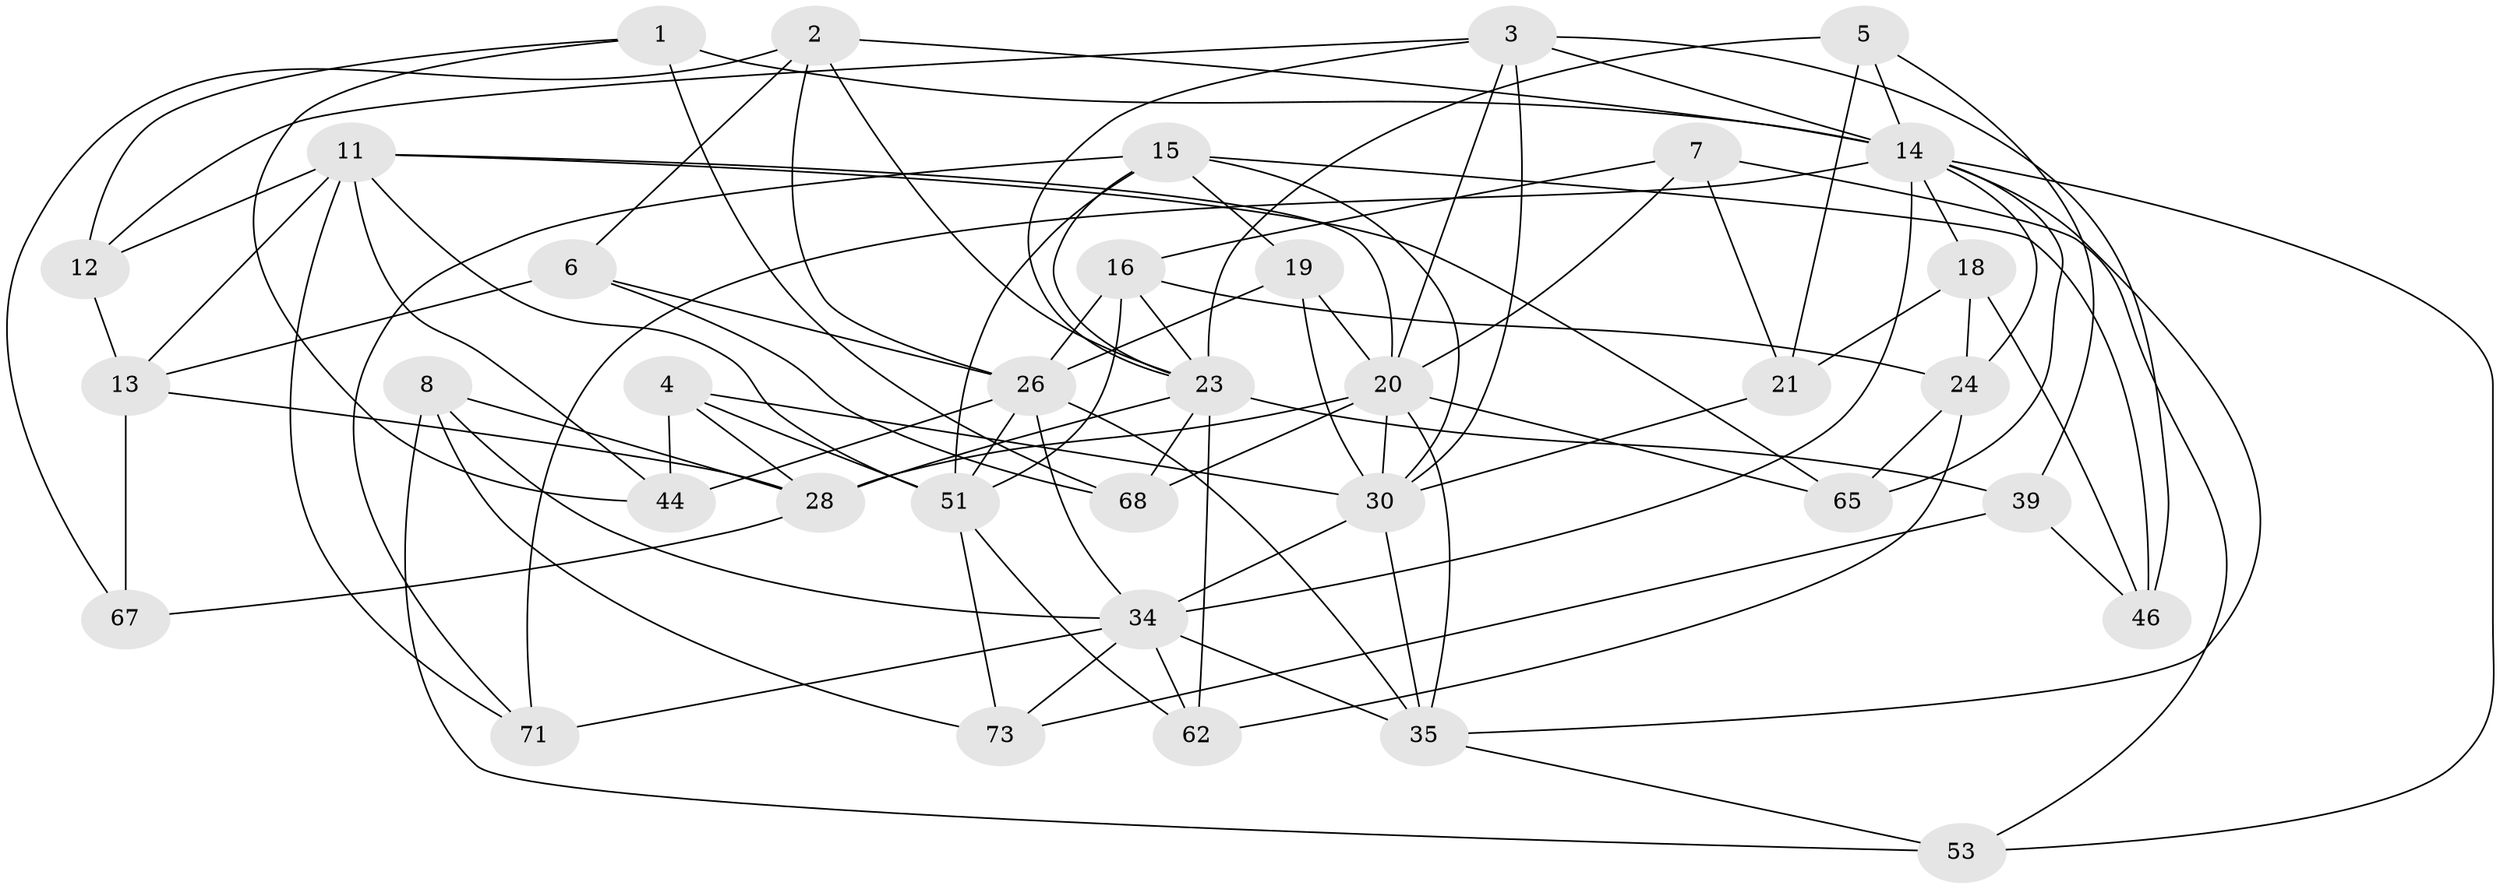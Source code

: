 // original degree distribution, {4: 1.0}
// Generated by graph-tools (version 1.1) at 2025/20/03/04/25 18:20:44]
// undirected, 36 vertices, 95 edges
graph export_dot {
graph [start="1"]
  node [color=gray90,style=filled];
  1 [super="+10+17"];
  2 [super="+9"];
  3 [super="+33"];
  4;
  5;
  6;
  7;
  8;
  11 [super="+56"];
  12 [super="+32"];
  13 [super="+22"];
  14 [super="+29+42+31"];
  15 [super="+45"];
  16 [super="+43"];
  18;
  19;
  20 [super="+37+48"];
  21;
  23 [super="+25+40+27"];
  24 [super="+47"];
  26 [super="+38"];
  28 [super="+50+36"];
  30 [super="+59+57"];
  34 [super="+58"];
  35 [super="+49"];
  39;
  44;
  46;
  51 [super="+64+52"];
  53;
  62;
  65;
  67;
  68 [super="+69"];
  71;
  73;
  1 -- 68 [weight=2];
  1 -- 14 [weight=3];
  1 -- 12 [weight=2];
  1 -- 44;
  2 -- 23 [weight=2];
  2 -- 67;
  2 -- 6;
  2 -- 14;
  2 -- 26;
  3 -- 20;
  3 -- 30;
  3 -- 46;
  3 -- 12;
  3 -- 14;
  3 -- 23;
  4 -- 44;
  4 -- 30;
  4 -- 28;
  4 -- 51;
  5 -- 21;
  5 -- 39;
  5 -- 14;
  5 -- 23;
  6 -- 13;
  6 -- 68;
  6 -- 26;
  7 -- 53;
  7 -- 21;
  7 -- 20;
  7 -- 16;
  8 -- 53;
  8 -- 73;
  8 -- 34;
  8 -- 28;
  11 -- 12 [weight=2];
  11 -- 13;
  11 -- 65;
  11 -- 20;
  11 -- 71;
  11 -- 44;
  11 -- 51;
  12 -- 13;
  13 -- 67 [weight=2];
  13 -- 28;
  14 -- 18;
  14 -- 65;
  14 -- 34;
  14 -- 35;
  14 -- 53;
  14 -- 71;
  14 -- 24 [weight=2];
  15 -- 71;
  15 -- 30;
  15 -- 23;
  15 -- 51;
  15 -- 19;
  15 -- 46;
  16 -- 51 [weight=2];
  16 -- 26;
  16 -- 23;
  16 -- 24;
  18 -- 21;
  18 -- 24;
  18 -- 46;
  19 -- 20;
  19 -- 30;
  19 -- 26;
  20 -- 68 [weight=2];
  20 -- 65;
  20 -- 30;
  20 -- 28;
  20 -- 35;
  21 -- 30;
  23 -- 62;
  23 -- 28 [weight=3];
  23 -- 39;
  23 -- 68;
  24 -- 65;
  24 -- 62;
  26 -- 34;
  26 -- 44;
  26 -- 35;
  26 -- 51;
  28 -- 67;
  30 -- 34;
  30 -- 35;
  34 -- 73;
  34 -- 35;
  34 -- 71;
  34 -- 62;
  35 -- 53;
  39 -- 46;
  39 -- 73;
  51 -- 73;
  51 -- 62;
}
